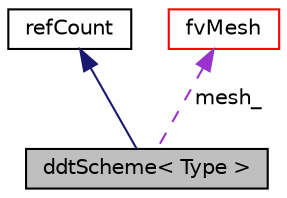 digraph "ddtScheme&lt; Type &gt;"
{
  bgcolor="transparent";
  edge [fontname="Helvetica",fontsize="10",labelfontname="Helvetica",labelfontsize="10"];
  node [fontname="Helvetica",fontsize="10",shape=record];
  Node1 [label="ddtScheme\< Type \>",height=0.2,width=0.4,color="black", fillcolor="grey75", style="filled", fontcolor="black"];
  Node2 -> Node1 [dir="back",color="midnightblue",fontsize="10",style="solid",fontname="Helvetica"];
  Node2 [label="refCount",height=0.2,width=0.4,color="black",URL="$a02161.html",tooltip="Reference counter for various OpenFOAM components. "];
  Node3 -> Node1 [dir="back",color="darkorchid3",fontsize="10",style="dashed",label=" mesh_" ,fontname="Helvetica"];
  Node3 [label="fvMesh",height=0.2,width=0.4,color="red",URL="$a00888.html",tooltip="Mesh data needed to do the Finite Volume discretisation. "];
}
